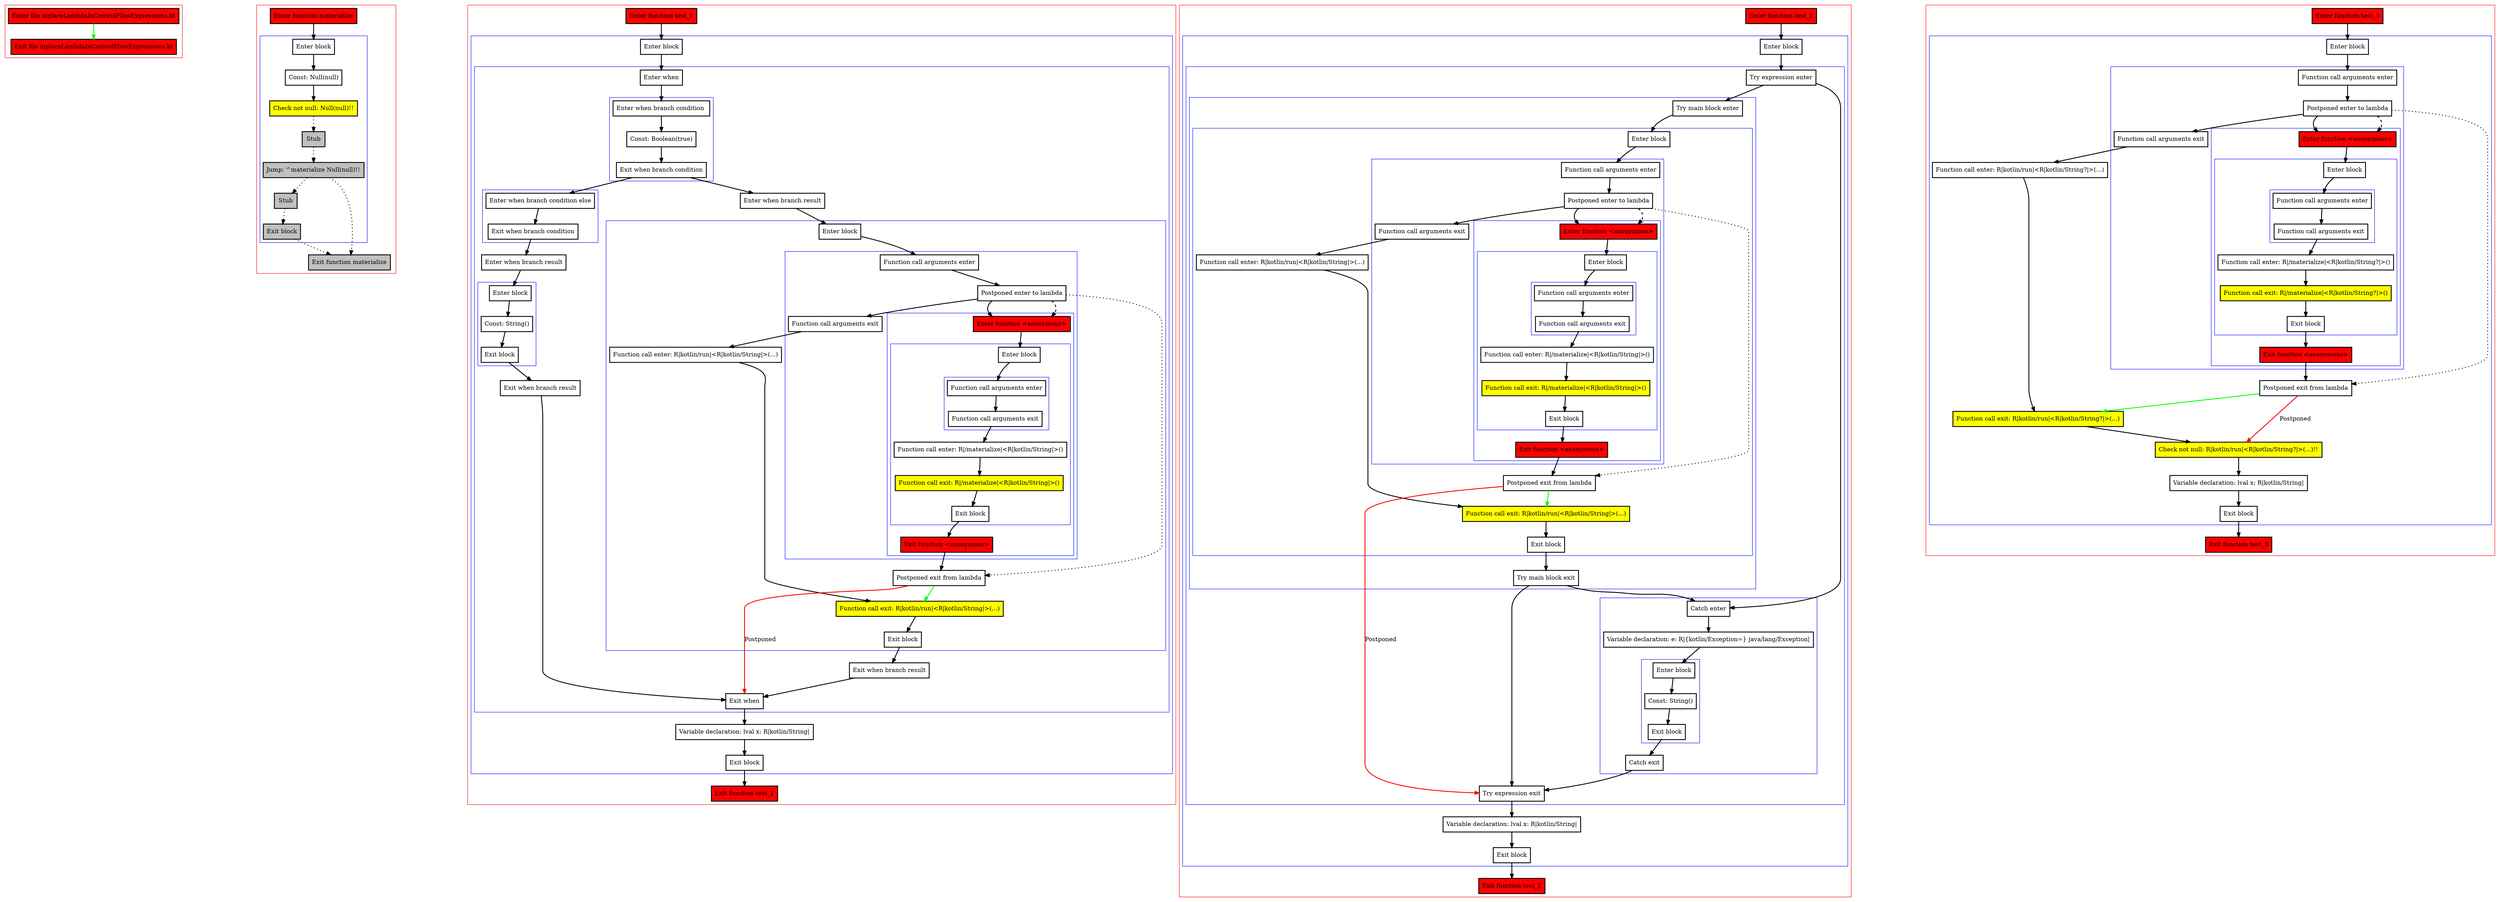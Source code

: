 digraph inplaceLambdaInControlFlowExpressions_kt {
    graph [nodesep=3]
    node [shape=box penwidth=2]
    edge [penwidth=2]

    subgraph cluster_0 {
        color=red
        0 [label="Enter file inplaceLambdaInControlFlowExpressions.kt" style="filled" fillcolor=red];
        1 [label="Exit file inplaceLambdaInControlFlowExpressions.kt" style="filled" fillcolor=red];
    }
    0 -> {1} [color=green];

    subgraph cluster_1 {
        color=red
        2 [label="Enter function materialize" style="filled" fillcolor=red];
        subgraph cluster_2 {
            color=blue
            3 [label="Enter block"];
            4 [label="Const: Null(null)"];
            5 [label="Check not null: Null(null)!!" style="filled" fillcolor=yellow];
            6 [label="Stub" style="filled" fillcolor=gray];
            7 [label="Jump: ^materialize Null(null)!!" style="filled" fillcolor=gray];
            8 [label="Stub" style="filled" fillcolor=gray];
            9 [label="Exit block" style="filled" fillcolor=gray];
        }
        10 [label="Exit function materialize" style="filled" fillcolor=gray];
    }
    2 -> {3};
    3 -> {4};
    4 -> {5};
    5 -> {6} [style=dotted];
    6 -> {7} [style=dotted];
    7 -> {8 10} [style=dotted];
    8 -> {9} [style=dotted];
    9 -> {10} [style=dotted];

    subgraph cluster_3 {
        color=red
        11 [label="Enter function test_1" style="filled" fillcolor=red];
        subgraph cluster_4 {
            color=blue
            12 [label="Enter block"];
            subgraph cluster_5 {
                color=blue
                13 [label="Enter when"];
                subgraph cluster_6 {
                    color=blue
                    14 [label="Enter when branch condition "];
                    15 [label="Const: Boolean(true)"];
                    16 [label="Exit when branch condition"];
                }
                subgraph cluster_7 {
                    color=blue
                    17 [label="Enter when branch condition else"];
                    18 [label="Exit when branch condition"];
                }
                19 [label="Enter when branch result"];
                subgraph cluster_8 {
                    color=blue
                    20 [label="Enter block"];
                    21 [label="Const: String()"];
                    22 [label="Exit block"];
                }
                23 [label="Exit when branch result"];
                24 [label="Enter when branch result"];
                subgraph cluster_9 {
                    color=blue
                    25 [label="Enter block"];
                    subgraph cluster_10 {
                        color=blue
                        26 [label="Function call arguments enter"];
                        27 [label="Postponed enter to lambda"];
                        subgraph cluster_11 {
                            color=blue
                            28 [label="Enter function <anonymous>" style="filled" fillcolor=red];
                            subgraph cluster_12 {
                                color=blue
                                29 [label="Enter block"];
                                subgraph cluster_13 {
                                    color=blue
                                    30 [label="Function call arguments enter"];
                                    31 [label="Function call arguments exit"];
                                }
                                32 [label="Function call enter: R|/materialize|<R|kotlin/String|>()"];
                                33 [label="Function call exit: R|/materialize|<R|kotlin/String|>()" style="filled" fillcolor=yellow];
                                34 [label="Exit block"];
                            }
                            35 [label="Exit function <anonymous>" style="filled" fillcolor=red];
                        }
                        36 [label="Function call arguments exit"];
                    }
                    37 [label="Function call enter: R|kotlin/run|<R|kotlin/String|>(...)"];
                    38 [label="Postponed exit from lambda"];
                    39 [label="Function call exit: R|kotlin/run|<R|kotlin/String|>(...)" style="filled" fillcolor=yellow];
                    40 [label="Exit block"];
                }
                41 [label="Exit when branch result"];
                42 [label="Exit when"];
            }
            43 [label="Variable declaration: lval x: R|kotlin/String|"];
            44 [label="Exit block"];
        }
        45 [label="Exit function test_1" style="filled" fillcolor=red];
    }
    11 -> {12};
    12 -> {13};
    13 -> {14};
    14 -> {15};
    15 -> {16};
    16 -> {17 24};
    17 -> {18};
    18 -> {19};
    19 -> {20};
    20 -> {21};
    21 -> {22};
    22 -> {23};
    23 -> {42};
    24 -> {25};
    25 -> {26};
    26 -> {27};
    27 -> {28 36};
    27 -> {38} [style=dotted];
    27 -> {28} [style=dashed];
    28 -> {29};
    29 -> {30};
    30 -> {31};
    31 -> {32};
    32 -> {33};
    33 -> {34};
    34 -> {35};
    35 -> {38};
    36 -> {37};
    37 -> {39};
    38 -> {39} [color=green];
    38 -> {42} [color=red label="Postponed"];
    39 -> {40};
    40 -> {41};
    41 -> {42};
    42 -> {43};
    43 -> {44};
    44 -> {45};

    subgraph cluster_14 {
        color=red
        46 [label="Enter function test_2" style="filled" fillcolor=red];
        subgraph cluster_15 {
            color=blue
            47 [label="Enter block"];
            subgraph cluster_16 {
                color=blue
                48 [label="Try expression enter"];
                subgraph cluster_17 {
                    color=blue
                    49 [label="Try main block enter"];
                    subgraph cluster_18 {
                        color=blue
                        50 [label="Enter block"];
                        subgraph cluster_19 {
                            color=blue
                            51 [label="Function call arguments enter"];
                            52 [label="Postponed enter to lambda"];
                            subgraph cluster_20 {
                                color=blue
                                53 [label="Enter function <anonymous>" style="filled" fillcolor=red];
                                subgraph cluster_21 {
                                    color=blue
                                    54 [label="Enter block"];
                                    subgraph cluster_22 {
                                        color=blue
                                        55 [label="Function call arguments enter"];
                                        56 [label="Function call arguments exit"];
                                    }
                                    57 [label="Function call enter: R|/materialize|<R|kotlin/String|>()"];
                                    58 [label="Function call exit: R|/materialize|<R|kotlin/String|>()" style="filled" fillcolor=yellow];
                                    59 [label="Exit block"];
                                }
                                60 [label="Exit function <anonymous>" style="filled" fillcolor=red];
                            }
                            61 [label="Function call arguments exit"];
                        }
                        62 [label="Function call enter: R|kotlin/run|<R|kotlin/String|>(...)"];
                        63 [label="Postponed exit from lambda"];
                        64 [label="Function call exit: R|kotlin/run|<R|kotlin/String|>(...)" style="filled" fillcolor=yellow];
                        65 [label="Exit block"];
                    }
                    66 [label="Try main block exit"];
                }
                subgraph cluster_23 {
                    color=blue
                    67 [label="Catch enter"];
                    68 [label="Variable declaration: e: R|{kotlin/Exception=} java/lang/Exception|"];
                    subgraph cluster_24 {
                        color=blue
                        69 [label="Enter block"];
                        70 [label="Const: String()"];
                        71 [label="Exit block"];
                    }
                    72 [label="Catch exit"];
                }
                73 [label="Try expression exit"];
            }
            74 [label="Variable declaration: lval x: R|kotlin/String|"];
            75 [label="Exit block"];
        }
        76 [label="Exit function test_2" style="filled" fillcolor=red];
    }
    46 -> {47};
    47 -> {48};
    48 -> {49 67};
    49 -> {50};
    50 -> {51};
    51 -> {52};
    52 -> {53 61};
    52 -> {63} [style=dotted];
    52 -> {53} [style=dashed];
    53 -> {54};
    54 -> {55};
    55 -> {56};
    56 -> {57};
    57 -> {58};
    58 -> {59};
    59 -> {60};
    60 -> {63};
    61 -> {62};
    62 -> {64};
    63 -> {64} [color=green];
    63 -> {73} [color=red label="Postponed"];
    64 -> {65};
    65 -> {66};
    66 -> {67 73};
    67 -> {68};
    68 -> {69};
    69 -> {70};
    70 -> {71};
    71 -> {72};
    72 -> {73};
    73 -> {74};
    74 -> {75};
    75 -> {76};

    subgraph cluster_25 {
        color=red
        77 [label="Enter function test_3" style="filled" fillcolor=red];
        subgraph cluster_26 {
            color=blue
            78 [label="Enter block"];
            subgraph cluster_27 {
                color=blue
                79 [label="Function call arguments enter"];
                80 [label="Postponed enter to lambda"];
                subgraph cluster_28 {
                    color=blue
                    81 [label="Enter function <anonymous>" style="filled" fillcolor=red];
                    subgraph cluster_29 {
                        color=blue
                        82 [label="Enter block"];
                        subgraph cluster_30 {
                            color=blue
                            83 [label="Function call arguments enter"];
                            84 [label="Function call arguments exit"];
                        }
                        85 [label="Function call enter: R|/materialize|<R|kotlin/String?|>()"];
                        86 [label="Function call exit: R|/materialize|<R|kotlin/String?|>()" style="filled" fillcolor=yellow];
                        87 [label="Exit block"];
                    }
                    88 [label="Exit function <anonymous>" style="filled" fillcolor=red];
                }
                89 [label="Function call arguments exit"];
            }
            90 [label="Function call enter: R|kotlin/run|<R|kotlin/String?|>(...)"];
            91 [label="Postponed exit from lambda"];
            92 [label="Function call exit: R|kotlin/run|<R|kotlin/String?|>(...)" style="filled" fillcolor=yellow];
            93 [label="Check not null: R|kotlin/run|<R|kotlin/String?|>(...)!!" style="filled" fillcolor=yellow];
            94 [label="Variable declaration: lval x: R|kotlin/String|"];
            95 [label="Exit block"];
        }
        96 [label="Exit function test_3" style="filled" fillcolor=red];
    }
    77 -> {78};
    78 -> {79};
    79 -> {80};
    80 -> {81 89};
    80 -> {91} [style=dotted];
    80 -> {81} [style=dashed];
    81 -> {82};
    82 -> {83};
    83 -> {84};
    84 -> {85};
    85 -> {86};
    86 -> {87};
    87 -> {88};
    88 -> {91};
    89 -> {90};
    90 -> {92};
    91 -> {92} [color=green];
    91 -> {93} [color=red label="Postponed"];
    92 -> {93};
    93 -> {94};
    94 -> {95};
    95 -> {96};

}
